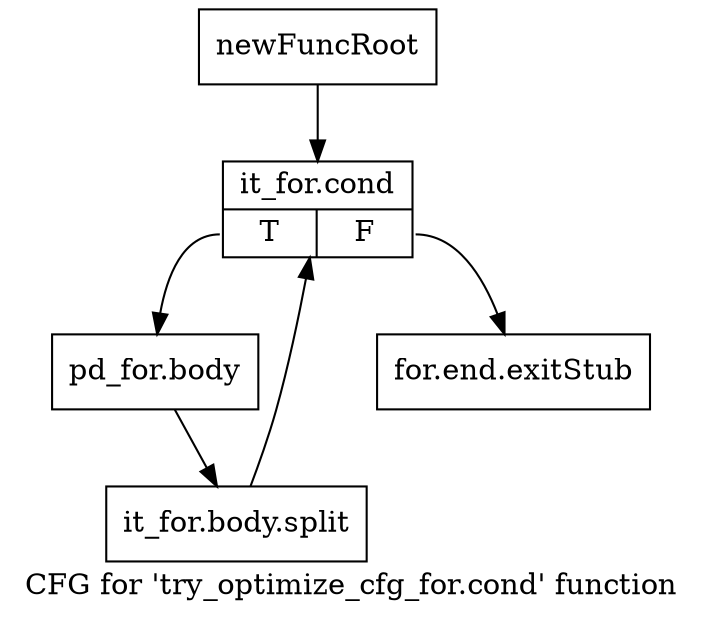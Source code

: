 digraph "CFG for 'try_optimize_cfg_for.cond' function" {
	label="CFG for 'try_optimize_cfg_for.cond' function";

	Node0x7b51fc0 [shape=record,label="{newFuncRoot}"];
	Node0x7b51fc0 -> Node0x7b52060;
	Node0x7b52010 [shape=record,label="{for.end.exitStub}"];
	Node0x7b52060 [shape=record,label="{it_for.cond|{<s0>T|<s1>F}}"];
	Node0x7b52060:s0 -> Node0x7b520b0;
	Node0x7b52060:s1 -> Node0x7b52010;
	Node0x7b520b0 [shape=record,label="{pd_for.body}"];
	Node0x7b520b0 -> Node0xf08db00;
	Node0xf08db00 [shape=record,label="{it_for.body.split}"];
	Node0xf08db00 -> Node0x7b52060;
}
